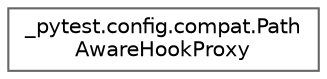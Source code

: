 digraph "Graphical Class Hierarchy"
{
 // LATEX_PDF_SIZE
  bgcolor="transparent";
  edge [fontname=Helvetica,fontsize=10,labelfontname=Helvetica,labelfontsize=10];
  node [fontname=Helvetica,fontsize=10,shape=box,height=0.2,width=0.4];
  rankdir="LR";
  Node0 [id="Node000000",label="_pytest.config.compat.Path\lAwareHookProxy",height=0.2,width=0.4,color="grey40", fillcolor="white", style="filled",URL="$class__pytest_1_1config_1_1compat_1_1_path_aware_hook_proxy.html",tooltip=" "];
}
